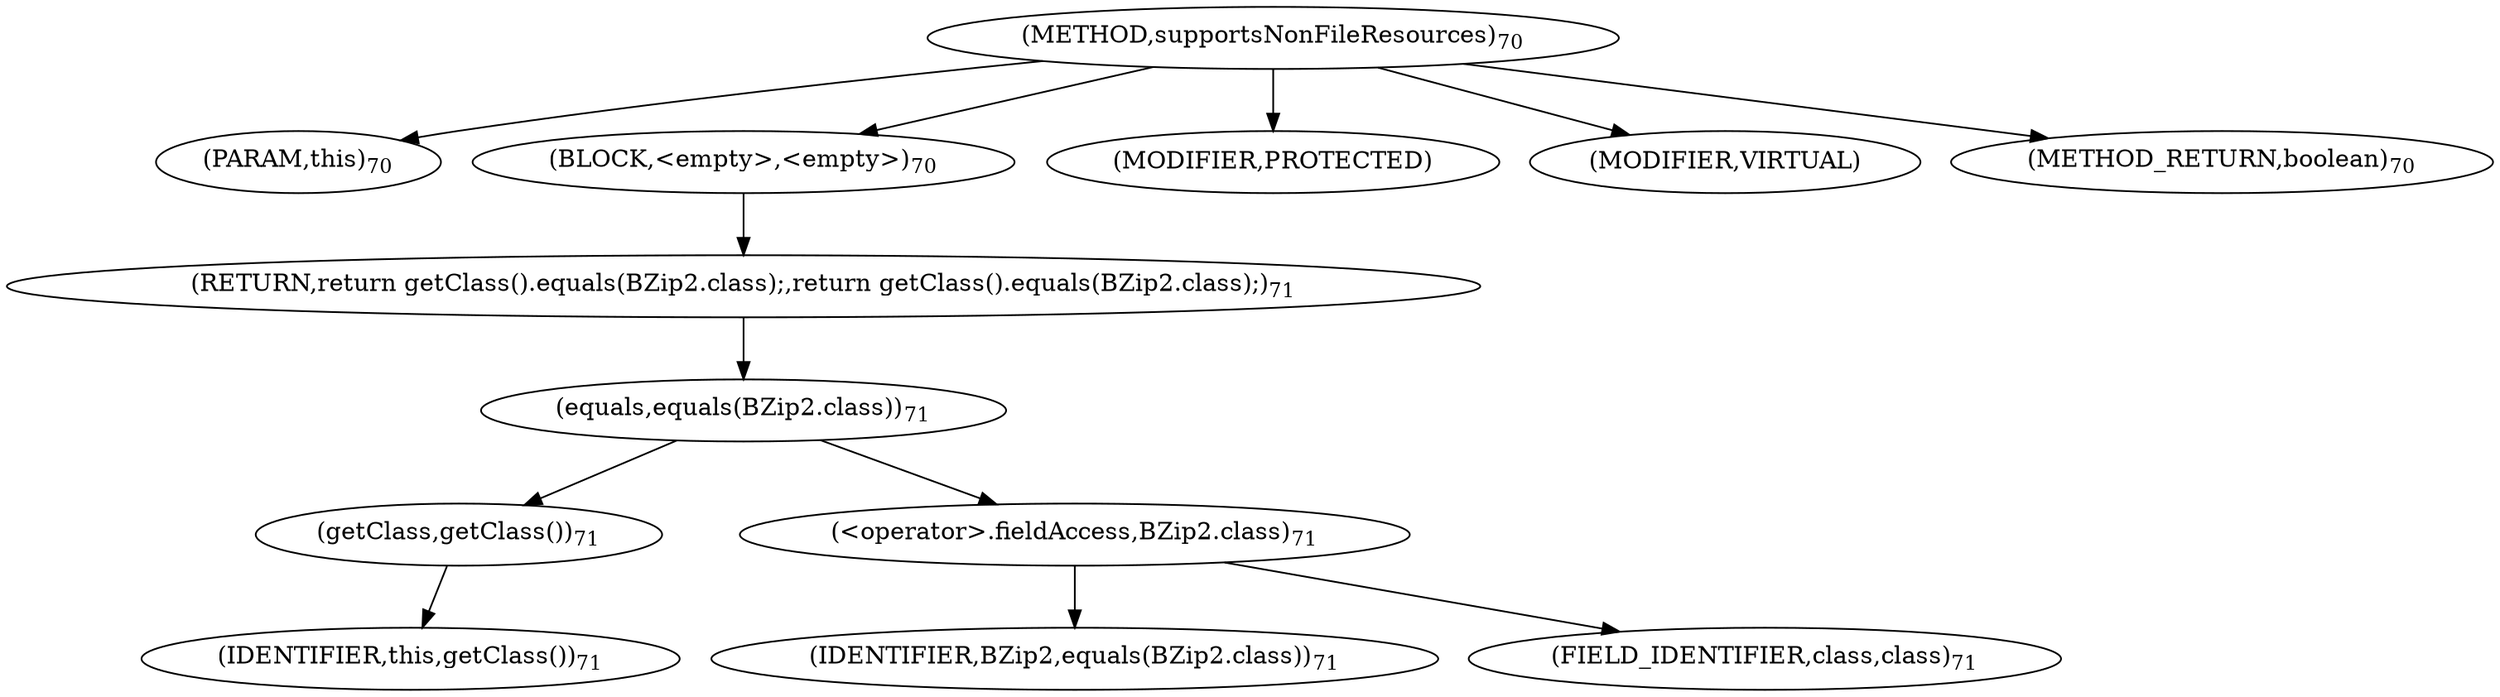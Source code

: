 digraph "supportsNonFileResources" {  
"78" [label = <(METHOD,supportsNonFileResources)<SUB>70</SUB>> ]
"12" [label = <(PARAM,this)<SUB>70</SUB>> ]
"79" [label = <(BLOCK,&lt;empty&gt;,&lt;empty&gt;)<SUB>70</SUB>> ]
"80" [label = <(RETURN,return getClass().equals(BZip2.class);,return getClass().equals(BZip2.class);)<SUB>71</SUB>> ]
"81" [label = <(equals,equals(BZip2.class))<SUB>71</SUB>> ]
"82" [label = <(getClass,getClass())<SUB>71</SUB>> ]
"11" [label = <(IDENTIFIER,this,getClass())<SUB>71</SUB>> ]
"83" [label = <(&lt;operator&gt;.fieldAccess,BZip2.class)<SUB>71</SUB>> ]
"84" [label = <(IDENTIFIER,BZip2,equals(BZip2.class))<SUB>71</SUB>> ]
"85" [label = <(FIELD_IDENTIFIER,class,class)<SUB>71</SUB>> ]
"86" [label = <(MODIFIER,PROTECTED)> ]
"87" [label = <(MODIFIER,VIRTUAL)> ]
"88" [label = <(METHOD_RETURN,boolean)<SUB>70</SUB>> ]
  "78" -> "12" 
  "78" -> "79" 
  "78" -> "86" 
  "78" -> "87" 
  "78" -> "88" 
  "79" -> "80" 
  "80" -> "81" 
  "81" -> "82" 
  "81" -> "83" 
  "82" -> "11" 
  "83" -> "84" 
  "83" -> "85" 
}
